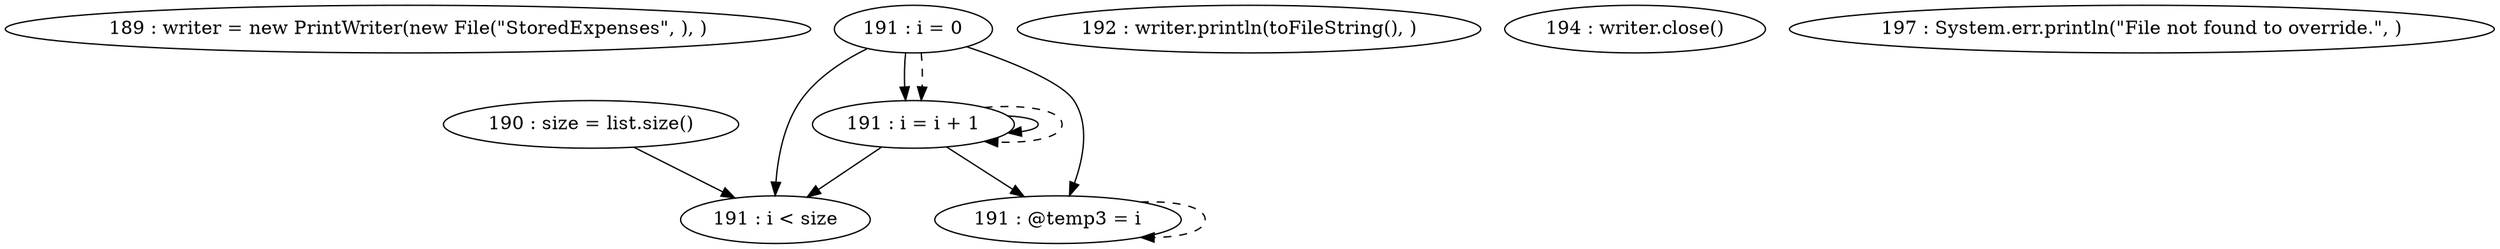digraph G {
"189 : writer = new PrintWriter(new File(\"StoredExpenses\", ), )"
"190 : size = list.size()"
"190 : size = list.size()" -> "191 : i < size"
"191 : i = 0"
"191 : i = 0" -> "191 : i = i + 1"
"191 : i = 0" -> "191 : i < size"
"191 : i = 0" -> "191 : @temp3 = i"
"191 : i = 0" -> "191 : i = i + 1" [style=dashed]
"191 : i < size"
"192 : writer.println(toFileString(), )"
"191 : @temp3 = i"
"191 : @temp3 = i" -> "191 : @temp3 = i" [style=dashed]
"191 : i = i + 1"
"191 : i = i + 1" -> "191 : i = i + 1"
"191 : i = i + 1" -> "191 : i < size"
"191 : i = i + 1" -> "191 : @temp3 = i"
"191 : i = i + 1" -> "191 : i = i + 1" [style=dashed]
"194 : writer.close()"
"197 : System.err.println(\"File not found to override.\", )"
}